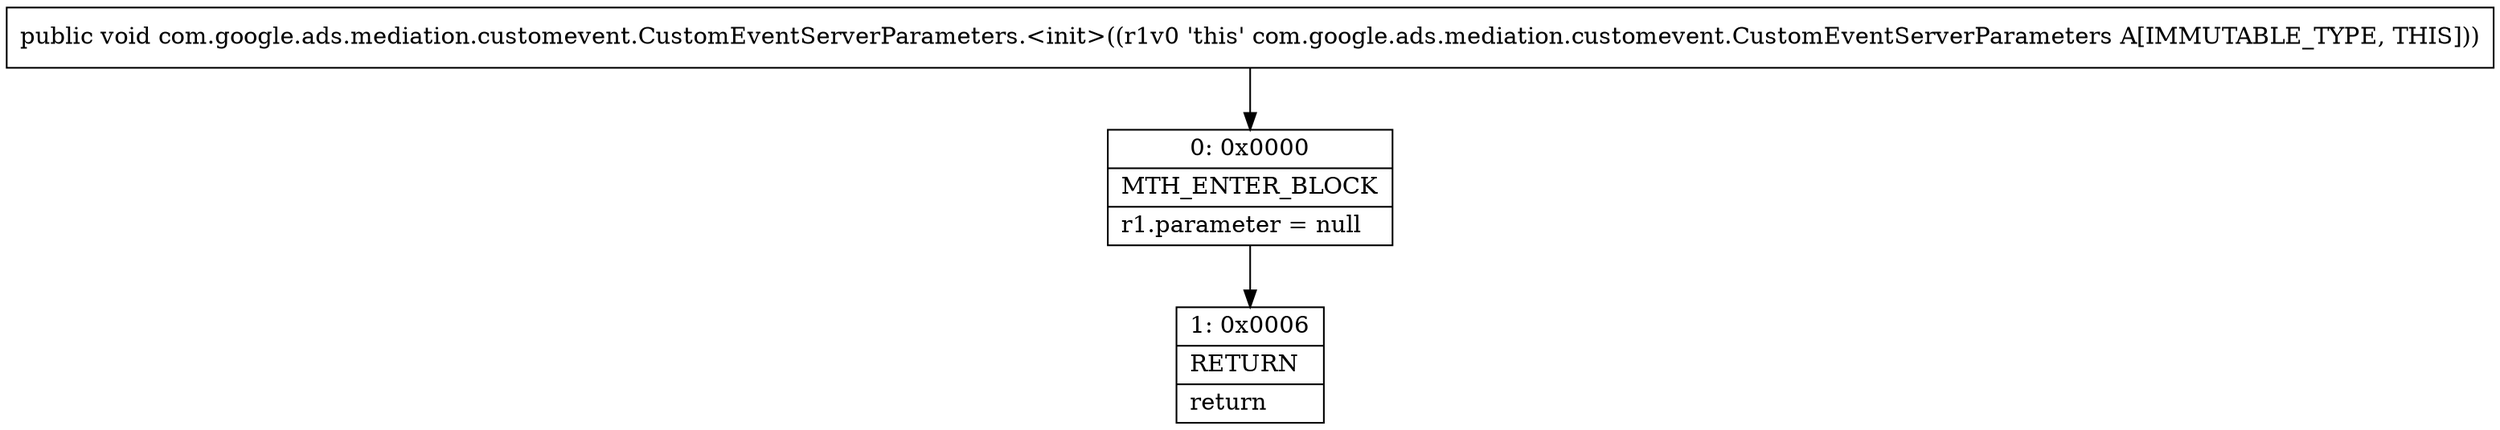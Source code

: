 digraph "CFG forcom.google.ads.mediation.customevent.CustomEventServerParameters.\<init\>()V" {
Node_0 [shape=record,label="{0\:\ 0x0000|MTH_ENTER_BLOCK\l|r1.parameter = null\l}"];
Node_1 [shape=record,label="{1\:\ 0x0006|RETURN\l|return\l}"];
MethodNode[shape=record,label="{public void com.google.ads.mediation.customevent.CustomEventServerParameters.\<init\>((r1v0 'this' com.google.ads.mediation.customevent.CustomEventServerParameters A[IMMUTABLE_TYPE, THIS])) }"];
MethodNode -> Node_0;
Node_0 -> Node_1;
}

